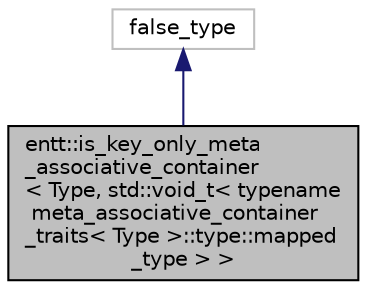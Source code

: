 digraph "entt::is_key_only_meta_associative_container&lt; Type, std::void_t&lt; typename meta_associative_container_traits&lt; Type &gt;::type::mapped_type &gt; &gt;"
{
 // LATEX_PDF_SIZE
  edge [fontname="Helvetica",fontsize="10",labelfontname="Helvetica",labelfontsize="10"];
  node [fontname="Helvetica",fontsize="10",shape=record];
  Node1 [label="entt::is_key_only_meta\l_associative_container\l\< Type, std::void_t\< typename\l meta_associative_container\l_traits\< Type \>::type::mapped\l_type \> \>",height=0.2,width=0.4,color="black", fillcolor="grey75", style="filled", fontcolor="black",tooltip="Provides the member constant value to true if a meta associative container claims to wrap a key-only ..."];
  Node2 -> Node1 [dir="back",color="midnightblue",fontsize="10",style="solid",fontname="Helvetica"];
  Node2 [label="false_type",height=0.2,width=0.4,color="grey75", fillcolor="white", style="filled",tooltip=" "];
}
